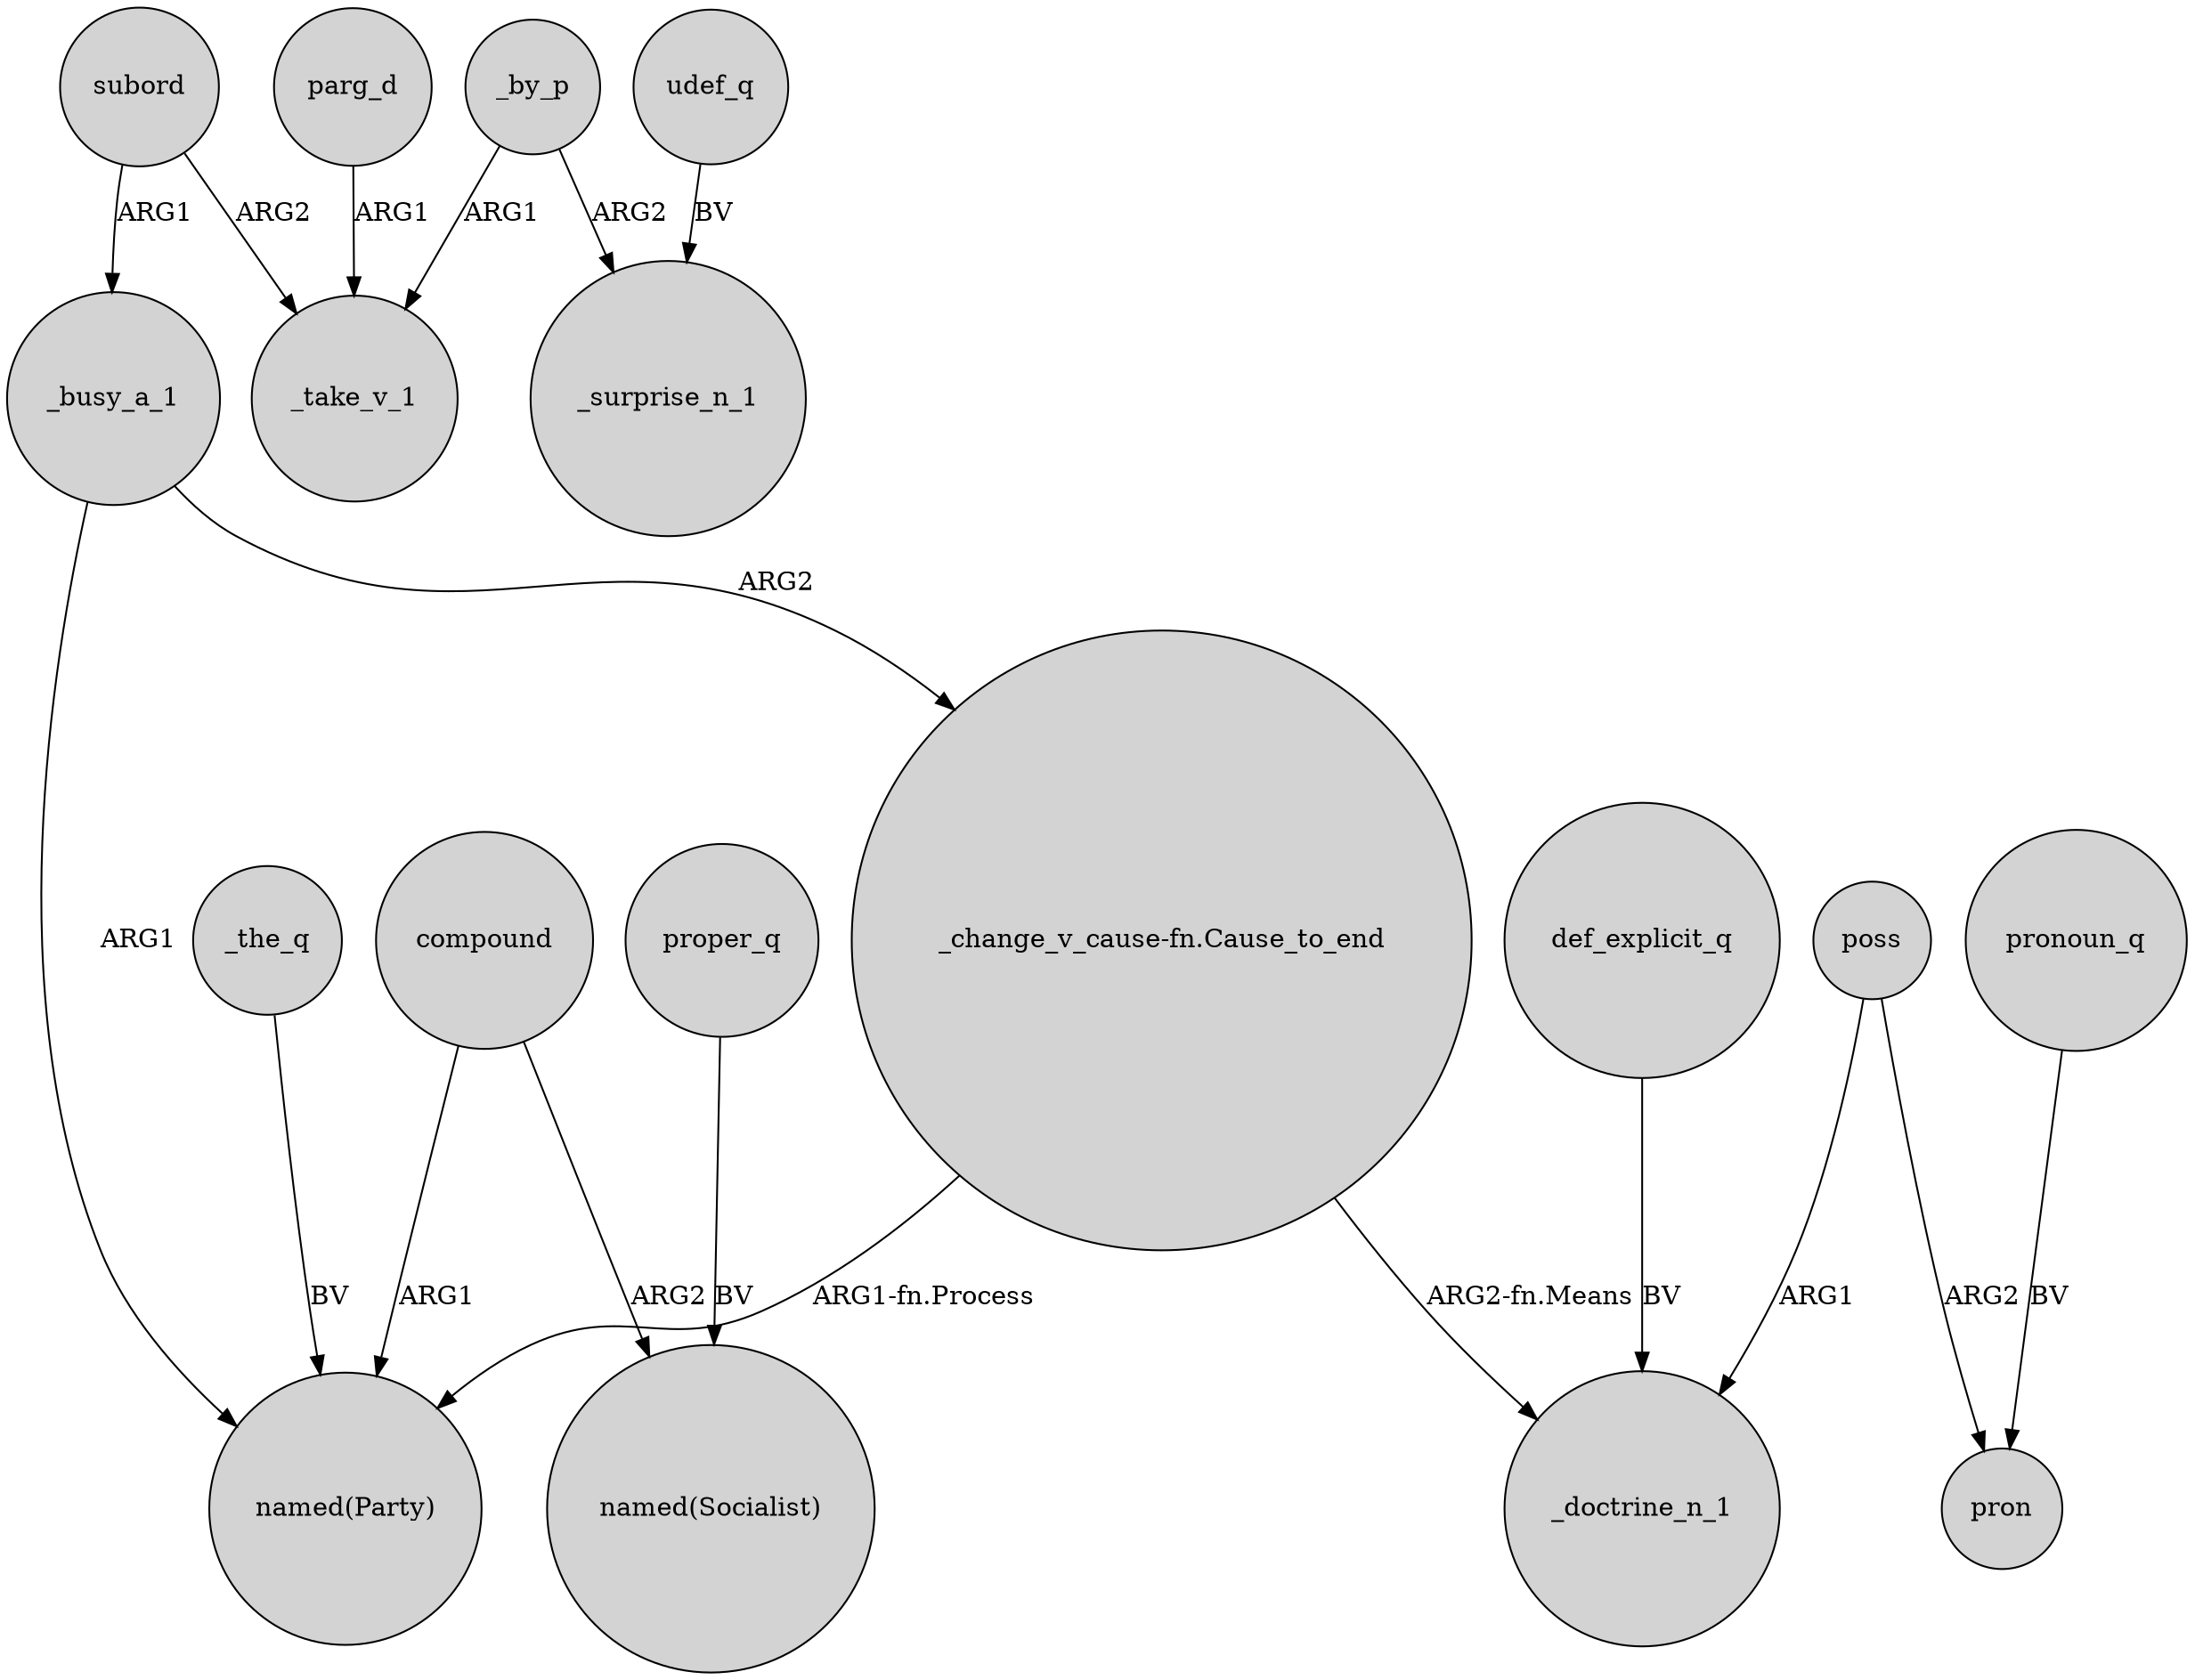 digraph {
	node [shape=circle style=filled]
	_the_q -> "named(Party)" [label=BV]
	compound -> "named(Socialist)" [label=ARG2]
	subord -> _take_v_1 [label=ARG2]
	_by_p -> _take_v_1 [label=ARG1]
	"_change_v_cause-fn.Cause_to_end" -> _doctrine_n_1 [label="ARG2-fn.Means"]
	compound -> "named(Party)" [label=ARG1]
	_busy_a_1 -> "_change_v_cause-fn.Cause_to_end" [label=ARG2]
	proper_q -> "named(Socialist)" [label=BV]
	poss -> _doctrine_n_1 [label=ARG1]
	"_change_v_cause-fn.Cause_to_end" -> "named(Party)" [label="ARG1-fn.Process"]
	udef_q -> _surprise_n_1 [label=BV]
	_busy_a_1 -> "named(Party)" [label=ARG1]
	_by_p -> _surprise_n_1 [label=ARG2]
	def_explicit_q -> _doctrine_n_1 [label=BV]
	pronoun_q -> pron [label=BV]
	parg_d -> _take_v_1 [label=ARG1]
	subord -> _busy_a_1 [label=ARG1]
	poss -> pron [label=ARG2]
}
